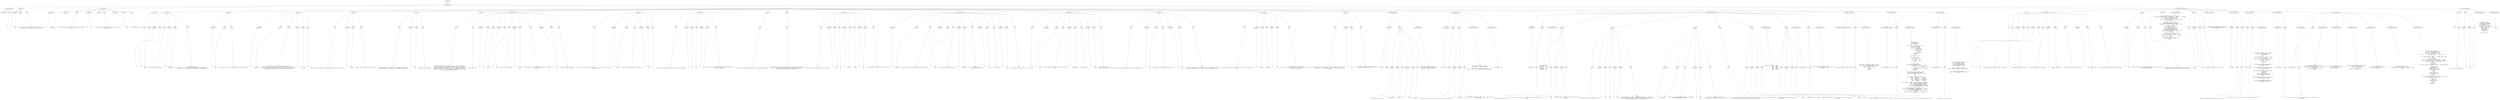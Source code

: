 digraph lpegNode {

node [fontname=Helvetica]
edge [style=dashed]

doc_0 [label="doc - 528"]


doc_0 -> { section_1}
{rank=same; section_1}

section_1 [label="section: 1-480"]


// END RANK doc_0

section_1 -> { header_2 prose_3 prose_4 section_5 section_6 section_7}
{rank=same; header_2 prose_3 prose_4 section_5 section_6 section_7}

header_2 [label="1 : Modeselektor"]

prose_3 [label="prose"]

prose_4 [label="prose"]

section_5 [label="section: 12-261"]

section_6 [label="section: 284-391"]

section_7 [label="section: 481-528"]


// END RANK section_1

header_2 -> leaf_8
leaf_8  [color=Gray,shape=rectangle,fontname=Inconsolata,label="* Modeselektor"]
// END RANK header_2

prose_3 -> { raw_9 prespace_10 literal_11 raw_12}
{rank=same; raw_9 prespace_10 literal_11 raw_12}

raw_9 [label="raw"]

prespace_10 [label="prespace"]

literal_11 [label="literal"]

raw_12 [label="raw"]


// END RANK prose_3

raw_9 -> leaf_13
leaf_13  [color=Gray,shape=rectangle,fontname=Inconsolata,label="
"]
// END RANK raw_9

prespace_10 -> leaf_14
leaf_14  [color=Gray,shape=rectangle,fontname=Inconsolata,label=""]
// END RANK prespace_10

literal_11 -> leaf_15
leaf_15  [color=Gray,shape=rectangle,fontname=Inconsolata,label="femto"]
// END RANK literal_11

raw_12 -> leaf_16
leaf_16  [color=Gray,shape=rectangle,fontname=Inconsolata,label=" will hold all state for an terminal session.  Soon, we will
encapsulate that, making the library re-entrant.
"]
// END RANK raw_12

prose_4 -> { prespace_17 literal_18 raw_19 prespace_20 literal_21 raw_22 prespace_23 literal_24 raw_25}
{rank=same; prespace_17 literal_18 raw_19 prespace_20 literal_21 raw_22 prespace_23 literal_24 raw_25}

prespace_17 [label="prespace"]

literal_18 [label="literal"]

raw_19 [label="raw"]

prespace_20 [label="prespace"]

literal_21 [label="literal"]

raw_22 [label="raw"]

prespace_23 [label="prespace"]

literal_24 [label="literal"]

raw_25 [label="raw"]


// END RANK prose_4

prespace_17 -> leaf_26
leaf_26  [color=Gray,shape=rectangle,fontname=Inconsolata,label=""]
// END RANK prespace_17

literal_18 -> leaf_27
leaf_27  [color=Gray,shape=rectangle,fontname=Inconsolata,label="modeselektor"]
// END RANK literal_18

raw_19 -> leaf_28
leaf_28  [color=Gray,shape=rectangle,fontname=Inconsolata,label=" is the modal interpreter for the repl language, which becomes
the core of"]
// END RANK raw_19

prespace_20 -> leaf_29
leaf_29  [color=Gray,shape=rectangle,fontname=Inconsolata,label=" "]
// END RANK prespace_20

literal_21 -> leaf_30
leaf_30  [color=Gray,shape=rectangle,fontname=Inconsolata,label="ed"]
// END RANK literal_21

raw_22 -> leaf_31
leaf_31  [color=Gray,shape=rectangle,fontname=Inconsolata,label=".  This is a glorified lookup table with a state switch and
a pointer to the"]
// END RANK raw_22

prespace_23 -> leaf_32
leaf_32  [color=Gray,shape=rectangle,fontname=Inconsolata,label=" "]
// END RANK prespace_23

literal_24 -> leaf_33
leaf_33  [color=Gray,shape=rectangle,fontname=Inconsolata,label="femto"]
// END RANK literal_24

raw_25 -> leaf_34
leaf_34  [color=Gray,shape=rectangle,fontname=Inconsolata,label="cell we're operating on.

"]
// END RANK raw_25

section_5 -> { header_35 prose_36 prose_37 prose_38 prose_39 prose_40 prose_41 prose_42 prose_43 prose_44 prose_45 prose_46 prose_47 prose_48 prose_49 prose_50 prose_51 prose_52 section_53 section_54 section_55 section_56 section_57 section_58}
{rank=same; header_35 prose_36 prose_37 prose_38 prose_39 prose_40 prose_41 prose_42 prose_43 prose_44 prose_45 prose_46 prose_47 prose_48 prose_49 prose_50 prose_51 prose_52 section_53 section_54 section_55 section_56 section_57 section_58}

header_35 [label="2 : Design"]

prose_36 [label="prose"]

prose_37 [label="prose"]

prose_38 [label="prose"]

prose_39 [label="prose"]

prose_40 [label="prose"]

prose_41 [label="prose"]

prose_42 [label="prose"]

prose_43 [label="prose"]

prose_44 [label="prose"]

prose_45 [label="prose"]

prose_46 [label="prose"]

prose_47 [label="prose"]

prose_48 [label="prose"]

prose_49 [label="prose"]

prose_50 [label="prose"]

prose_51 [label="prose"]

prose_52 [label="prose"]

section_53 [label="section: 85-96"]

section_54 [label="section: 97-116"]

section_55 [label="section: 117-173"]

section_56 [label="section: 174-189"]

section_57 [label="section: 190-261"]

section_58 [label="section: 262-283"]


// END RANK section_5

header_35 -> leaf_59
leaf_59  [color=Gray,shape=rectangle,fontname=Inconsolata,label="** Design"]
// END RANK header_35

prose_36 -> { raw_60 prespace_61 literal_62 raw_63 prespace_64 literal_65 raw_66}
{rank=same; raw_60 prespace_61 literal_62 raw_63 prespace_64 literal_65 raw_66}

raw_60 [label="raw"]

prespace_61 [label="prespace"]

literal_62 [label="literal"]

raw_63 [label="raw"]

prespace_64 [label="prespace"]

literal_65 [label="literal"]

raw_66 [label="raw"]


// END RANK prose_36

raw_60 -> leaf_67
leaf_67  [color=Gray,shape=rectangle,fontname=Inconsolata,label="

 "]
// END RANK raw_60

prespace_61 -> leaf_68
leaf_68  [color=Gray,shape=rectangle,fontname=Inconsolata,label=" "]
// END RANK prespace_61

literal_62 -> leaf_69
leaf_69  [color=Gray,shape=rectangle,fontname=Inconsolata,label="femto"]
// END RANK literal_62

raw_63 -> leaf_70
leaf_70  [color=Gray,shape=rectangle,fontname=Inconsolata,label=" passes keystrokes as messages to"]
// END RANK raw_63

prespace_64 -> leaf_71
leaf_71  [color=Gray,shape=rectangle,fontname=Inconsolata,label=" "]
// END RANK prespace_64

literal_65 -> leaf_72
leaf_72  [color=Gray,shape=rectangle,fontname=Inconsolata,label="modeselektor"]
// END RANK literal_65

raw_66 -> leaf_73
leaf_73  [color=Gray,shape=rectangle,fontname=Inconsolata,label=".  It does no writes
to stdout at all.  It is smart enough to categorize and parse various device
reports, but has no knowledge of why those reports were requested.
"]
// END RANK raw_66

prose_37 -> { prespace_74 literal_75 raw_76}
{rank=same; prespace_74 literal_75 raw_76}

prespace_74 [label="prespace"]

literal_75 [label="literal"]

raw_76 [label="raw"]


// END RANK prose_37

prespace_74 -> leaf_77
leaf_77  [color=Gray,shape=rectangle,fontname=Inconsolata,label=""]
// END RANK prespace_74

literal_75 -> leaf_78
leaf_78  [color=Gray,shape=rectangle,fontname=Inconsolata,label="femto"]
// END RANK literal_75

raw_76 -> leaf_79
leaf_79  [color=Gray,shape=rectangle,fontname=Inconsolata,label=" runs the event loop, so all other members are pulled in as modules.
"]
// END RANK raw_76

prose_38 -> { prespace_80 literal_81 raw_82 prespace_83 literal_84 raw_85}
{rank=same; prespace_80 literal_81 raw_82 prespace_83 literal_84 raw_85}

prespace_80 [label="prespace"]

literal_81 [label="literal"]

raw_82 [label="raw"]

prespace_83 [label="prespace"]

literal_84 [label="literal"]

raw_85 [label="raw"]


// END RANK prose_38

prespace_80 -> leaf_86
leaf_86  [color=Gray,shape=rectangle,fontname=Inconsolata,label=""]
// END RANK prespace_80

literal_81 -> leaf_87
leaf_87  [color=Gray,shape=rectangle,fontname=Inconsolata,label="modeselektor"]
// END RANK literal_81

raw_82 -> leaf_88
leaf_88  [color=Gray,shape=rectangle,fontname=Inconsolata,label=" takes care of system-level housekeeping: opening files
and sockets, keeping command history, fuzzy completion, and has its own eval
loop off the main track.  For evaluating lines, it will call a small executor,
so that in a little while we can put the user program in its own"]
// END RANK raw_82

prespace_83 -> leaf_89
leaf_89  [color=Gray,shape=rectangle,fontname=Inconsolata,label=" "]
// END RANK prespace_83

literal_84 -> leaf_90
leaf_90  [color=Gray,shape=rectangle,fontname=Inconsolata,label="LuaL_state"]
// END RANK literal_84

raw_85 -> leaf_91
leaf_91  [color=Gray,shape=rectangle,fontname=Inconsolata,label=".
"]
// END RANK raw_85

prose_39 -> { raw_92 prespace_93 literal_94 raw_95}
{rank=same; raw_92 prespace_93 literal_94 raw_95}

raw_92 [label="raw"]

prespace_93 [label="prespace"]

literal_94 [label="literal"]

raw_95 [label="raw"]


// END RANK prose_39

raw_92 -> leaf_96
leaf_96  [color=Gray,shape=rectangle,fontname=Inconsolata,label="
This is both good practice, and absolutely necessary if we are to REPL other"]
// END RANK raw_92

prespace_93 -> leaf_97
leaf_97  [color=Gray,shape=rectangle,fontname=Inconsolata,label=""]
// END RANK prespace_93

literal_94 -> leaf_98
leaf_98  [color=Gray,shape=rectangle,fontname=Inconsolata,label="bridge"]
// END RANK literal_94

raw_95 -> leaf_99
leaf_99  [color=Gray,shape=rectangle,fontname=Inconsolata,label=" programs, each of which has its own event loop.
"]
// END RANK raw_95

prose_40 -> { raw_100 prespace_101 literal_102 raw_103}
{rank=same; raw_100 prespace_101 literal_102 raw_103}

raw_100 [label="raw"]

prespace_101 [label="prespace"]

literal_102 [label="literal"]

raw_103 [label="raw"]


// END RANK prose_40

raw_100 -> leaf_104
leaf_104  [color=Gray,shape=rectangle,fontname=Inconsolata,label="
The implementation is essentially a VM.  Category and value are
successively looked up in jump tables and the method applied with the"]
// END RANK raw_100

prespace_101 -> leaf_105
leaf_105  [color=Gray,shape=rectangle,fontname=Inconsolata,label=" "]
// END RANK prespace_101

literal_102 -> leaf_106
leaf_106  [color=Gray,shape=rectangle,fontname=Inconsolata,label="modeS"]
// END RANK literal_102

raw_103 -> leaf_107
leaf_107  [color=Gray,shape=rectangle,fontname=Inconsolata,label="
instance as the first argument.
"]
// END RANK raw_103

prose_41 -> { raw_108}
{rank=same; raw_108}

raw_108 [label="raw"]


// END RANK prose_41

raw_108 -> leaf_109
leaf_109  [color=Gray,shape=rectangle,fontname=Inconsolata,label="
The state machine has to represent two sorts of state: the mode we're
operating in, and a buffer of commands.  Our mode engine is modeled after
emacs: rather than have some kind of flag that can be set to \"insert\",
\"navigate\", \"command\", or \"visual\", these will be modeled as swiching the
pointer to jump tables.  If a command needs to know which mode it's in, this
can be done with pointer comparison.
"]
// END RANK raw_108

prose_42 -> { raw_110 prespace_111 literal_112 raw_113 prespace_114 literal_115 raw_116 prespace_117 literal_118 raw_119 prespace_120 literal_121 raw_122}
{rank=same; raw_110 prespace_111 literal_112 raw_113 prespace_114 literal_115 raw_116 prespace_117 literal_118 raw_119 prespace_120 literal_121 raw_122}

raw_110 [label="raw"]

prespace_111 [label="prespace"]

literal_112 [label="literal"]

raw_113 [label="raw"]

prespace_114 [label="prespace"]

literal_115 [label="literal"]

raw_116 [label="raw"]

prespace_117 [label="prespace"]

literal_118 [label="literal"]

raw_119 [label="raw"]

prespace_120 [label="prespace"]

literal_121 [label="literal"]

raw_122 [label="raw"]


// END RANK prose_42

raw_110 -> leaf_123
leaf_123  [color=Gray,shape=rectangle,fontname=Inconsolata,label="
We're starting with"]
// END RANK raw_110

prespace_111 -> leaf_124
leaf_124  [color=Gray,shape=rectangle,fontname=Inconsolata,label=" "]
// END RANK prespace_111

literal_112 -> leaf_125
leaf_125  [color=Gray,shape=rectangle,fontname=Inconsolata,label="vi"]
// END RANK literal_112

raw_113 -> leaf_126
leaf_126  [color=Gray,shape=rectangle,fontname=Inconsolata,label=" mode and"]
// END RANK raw_113

prespace_114 -> leaf_127
leaf_127  [color=Gray,shape=rectangle,fontname=Inconsolata,label=" "]
// END RANK prespace_114

literal_115 -> leaf_128
leaf_128  [color=Gray,shape=rectangle,fontname=Inconsolata,label="nerf"]
// END RANK literal_115

raw_116 -> leaf_129
leaf_129  [color=Gray,shape=rectangle,fontname=Inconsolata,label=" mode, which is a lightweight"]
// END RANK raw_116

prespace_117 -> leaf_130
leaf_130  [color=Gray,shape=rectangle,fontname=Inconsolata,label=""]
// END RANK prespace_117

literal_118 -> leaf_131
leaf_131  [color=Gray,shape=rectangle,fontname=Inconsolata,label="readline"]
// END RANK literal_118

raw_119 -> leaf_132
leaf_132  [color=Gray,shape=rectangle,fontname=Inconsolata,label=" implementation that won't use the command buffer.  Issuing a
command like"]
// END RANK raw_119

prespace_120 -> leaf_133
leaf_133  [color=Gray,shape=rectangle,fontname=Inconsolata,label=" "]
// END RANK prespace_120

literal_121 -> leaf_134
leaf_134  [color=Gray,shape=rectangle,fontname=Inconsolata,label="d3w"]
// END RANK literal_121

raw_122 -> leaf_135
leaf_135  [color=Gray,shape=rectangle,fontname=Inconsolata,label=" requires a simple command buffer.
"]
// END RANK raw_122

prose_43 -> { raw_136 prespace_137 literal_138 raw_139 prespace_140 literal_141 raw_142}
{rank=same; raw_136 prespace_137 literal_138 raw_139 prespace_140 literal_141 raw_142}

raw_136 [label="raw"]

prespace_137 [label="prespace"]

literal_138 [label="literal"]

raw_139 [label="raw"]

prespace_140 [label="prespace"]

literal_141 [label="literal"]

raw_142 [label="raw"]


// END RANK prose_43

raw_136 -> leaf_143
leaf_143  [color=Gray,shape=rectangle,fontname=Inconsolata,label="
The syntax can't be tied to the semantics in any tighly-coupled way. I intend
to support"]
// END RANK raw_136

prespace_137 -> leaf_144
leaf_144  [color=Gray,shape=rectangle,fontname=Inconsolata,label=" "]
// END RANK prespace_137

literal_138 -> leaf_145
leaf_145  [color=Gray,shape=rectangle,fontname=Inconsolata,label="kakoune"]
// END RANK literal_138

raw_139 -> leaf_146
leaf_146  [color=Gray,shape=rectangle,fontname=Inconsolata,label=" syntax as soon as possible; there you would say"]
// END RANK raw_139

prespace_140 -> leaf_147
leaf_147  [color=Gray,shape=rectangle,fontname=Inconsolata,label=" "]
// END RANK prespace_140

literal_141 -> leaf_148
leaf_148  [color=Gray,shape=rectangle,fontname=Inconsolata,label="w3d"]
// END RANK literal_141

raw_142 -> leaf_149
leaf_149  [color=Gray,shape=rectangle,fontname=Inconsolata,label=".
"]
// END RANK raw_142

prose_44 -> { raw_150 prespace_151 literal_152 raw_153 prespace_154 literal_155 raw_156}
{rank=same; raw_150 prespace_151 literal_152 raw_153 prespace_154 literal_155 raw_156}

raw_150 [label="raw"]

prespace_151 [label="prespace"]

literal_152 [label="literal"]

raw_153 [label="raw"]

prespace_154 [label="prespace"]

literal_155 [label="literal"]

raw_156 [label="raw"]


// END RANK prose_44

raw_150 -> leaf_157
leaf_157  [color=Gray,shape=rectangle,fontname=Inconsolata,label="
This implies that the commands can't be aware of the buffer; because"]
// END RANK raw_150

prespace_151 -> leaf_158
leaf_158  [color=Gray,shape=rectangle,fontname=Inconsolata,label=" "]
// END RANK prespace_151

literal_152 -> leaf_159
leaf_159  [color=Gray,shape=rectangle,fontname=Inconsolata,label="d3w"]
// END RANK literal_152

raw_153 -> leaf_160
leaf_160  [color=Gray,shape=rectangle,fontname=Inconsolata,label="
and"]
// END RANK raw_153

prespace_154 -> leaf_161
leaf_161  [color=Gray,shape=rectangle,fontname=Inconsolata,label=" "]
// END RANK prespace_154

literal_155 -> leaf_162
leaf_162  [color=Gray,shape=rectangle,fontname=Inconsolata,label="w3d"]
// END RANK literal_155

raw_156 -> leaf_163
leaf_163  [color=Gray,shape=rectangle,fontname=Inconsolata,label=" are two ways of saying the same thing, they should end in an
identical method call.
"]
// END RANK raw_156

prose_45 -> { raw_164}
{rank=same; raw_164}

raw_164 [label="raw"]


// END RANK prose_45

raw_164 -> leaf_165
leaf_165  [color=Gray,shape=rectangle,fontname=Inconsolata,label="
This means when the time comes we handle it with a secondary dispatch layer.
"]
// END RANK raw_164

prose_46 -> { raw_166}
{rank=same; raw_166}

raw_166 [label="raw"]


// END RANK prose_46

raw_166 -> leaf_167
leaf_167  [color=Gray,shape=rectangle,fontname=Inconsolata,label="
There really are effectively arbitrary levels of indirection possible in an
editor.  This is why we must be absolutely consistent about everything
receiving the same tuple (modeS, category, value).
"]
// END RANK raw_166

prose_47 -> { raw_168 prespace_169 literal_170 raw_171 prespace_172 literal_173 raw_174 prespace_175 literal_176 raw_177}
{rank=same; raw_168 prespace_169 literal_170 raw_171 prespace_172 literal_173 raw_174 prespace_175 literal_176 raw_177}

raw_168 [label="raw"]

prespace_169 [label="prespace"]

literal_170 [label="literal"]

raw_171 [label="raw"]

prespace_172 [label="prespace"]

literal_173 [label="literal"]

raw_174 [label="raw"]

prespace_175 [label="prespace"]

literal_176 [label="literal"]

raw_177 [label="raw"]


// END RANK prose_47

raw_168 -> leaf_178
leaf_178  [color=Gray,shape=rectangle,fontname=Inconsolata,label="
They must also have the same return type, with is either"]
// END RANK raw_168

prespace_169 -> leaf_179
leaf_179  [color=Gray,shape=rectangle,fontname=Inconsolata,label=" "]
// END RANK prespace_169

literal_170 -> leaf_180
leaf_180  [color=Gray,shape=rectangle,fontname=Inconsolata,label="true"]
// END RANK literal_170

raw_171 -> leaf_181
leaf_181  [color=Gray,shape=rectangle,fontname=Inconsolata,label=" or"]
// END RANK raw_171

prespace_172 -> leaf_182
leaf_182  [color=Gray,shape=rectangle,fontname=Inconsolata,label=""]
// END RANK prespace_172

literal_173 -> leaf_183
leaf_183  [color=Gray,shape=rectangle,fontname=Inconsolata,label="false, err"]
// END RANK literal_173

raw_174 -> leaf_184
leaf_184  [color=Gray,shape=rectangle,fontname=Inconsolata,label="  where"]
// END RANK raw_174

prespace_175 -> leaf_185
leaf_185  [color=Gray,shape=rectangle,fontname=Inconsolata,label=" "]
// END RANK prespace_175

literal_176 -> leaf_186
leaf_186  [color=Gray,shape=rectangle,fontname=Inconsolata,label="err"]
// END RANK literal_176

raw_177 -> leaf_187
leaf_187  [color=Gray,shape=rectangle,fontname=Inconsolata,label=" is an error object which may be a primitive string.

"]
// END RANK raw_177

prose_48 -> { prespace_188 literal_189 raw_190 prespace_191 literal_192 raw_193 prespace_194 literal_195 raw_196 prespace_197 literal_198 raw_199 prespace_200 literal_201 raw_202}
{rank=same; prespace_188 literal_189 raw_190 prespace_191 literal_192 raw_193 prespace_194 literal_195 raw_196 prespace_197 literal_198 raw_199 prespace_200 literal_201 raw_202}

prespace_188 [label="prespace"]

literal_189 [label="literal"]

raw_190 [label="raw"]

prespace_191 [label="prespace"]

literal_192 [label="literal"]

raw_193 [label="raw"]

prespace_194 [label="prespace"]

literal_195 [label="literal"]

raw_196 [label="raw"]

prespace_197 [label="prespace"]

literal_198 [label="literal"]

raw_199 [label="raw"]

prespace_200 [label="prespace"]

literal_201 [label="literal"]

raw_202 [label="raw"]


// END RANK prose_48

prespace_188 -> leaf_203
leaf_203  [color=Gray,shape=rectangle,fontname=Inconsolata,label=""]
// END RANK prespace_188

literal_189 -> leaf_204
leaf_204  [color=Gray,shape=rectangle,fontname=Inconsolata,label="modeselektor"]
// END RANK literal_189

raw_190 -> leaf_205
leaf_205  [color=Gray,shape=rectangle,fontname=Inconsolata,label=" passes any edit or movement commands to an internally-owned"]
// END RANK raw_190

prespace_191 -> leaf_206
leaf_206  [color=Gray,shape=rectangle,fontname=Inconsolata,label=""]
// END RANK prespace_191

literal_192 -> leaf_207
leaf_207  [color=Gray,shape=rectangle,fontname=Inconsolata,label="linebuf"]
// END RANK literal_192

raw_193 -> leaf_208
leaf_208  [color=Gray,shape=rectangle,fontname=Inconsolata,label=", which keeps all modeling of the line. "]
// END RANK raw_193

prespace_194 -> leaf_209
leaf_209  [color=Gray,shape=rectangle,fontname=Inconsolata,label=" "]
// END RANK prespace_194

literal_195 -> leaf_210
leaf_210  [color=Gray,shape=rectangle,fontname=Inconsolata,label="modeselektor"]
// END RANK literal_195

raw_196 -> leaf_211
leaf_211  [color=Gray,shape=rectangle,fontname=Inconsolata,label=" decides when
to repaint the screen, calling"]
// END RANK raw_196

prespace_197 -> leaf_212
leaf_212  [color=Gray,shape=rectangle,fontname=Inconsolata,label=" "]
// END RANK prespace_197

literal_198 -> leaf_213
leaf_213  [color=Gray,shape=rectangle,fontname=Inconsolata,label="rainbuf"]
// END RANK literal_198

raw_199 -> leaf_214
leaf_214  [color=Gray,shape=rectangle,fontname=Inconsolata,label=" with a region of"]
// END RANK raw_199

prespace_200 -> leaf_215
leaf_215  [color=Gray,shape=rectangle,fontname=Inconsolata,label=" "]
// END RANK prespace_200

literal_201 -> leaf_216
leaf_216  [color=Gray,shape=rectangle,fontname=Inconsolata,label="linebuf"]
// END RANK literal_201

raw_202 -> leaf_217
leaf_217  [color=Gray,shape=rectangle,fontname=Inconsolata,label=" and
instructions as to how to paint it.
"]
// END RANK raw_202

prose_49 -> { raw_218 prespace_219 literal_220 raw_221 prespace_222 literal_223 raw_224 prespace_225 literal_226 raw_227}
{rank=same; raw_218 prespace_219 literal_220 raw_221 prespace_222 literal_223 raw_224 prespace_225 literal_226 raw_227}

raw_218 [label="raw"]

prespace_219 [label="prespace"]

literal_220 [label="literal"]

raw_221 [label="raw"]

prespace_222 [label="prespace"]

literal_223 [label="literal"]

raw_224 [label="raw"]

prespace_225 [label="prespace"]

literal_226 [label="literal"]

raw_227 [label="raw"]


// END RANK prose_49

raw_218 -> leaf_228
leaf_228  [color=Gray,shape=rectangle,fontname=Inconsolata,label="
There is one"]
// END RANK raw_218

prespace_219 -> leaf_229
leaf_229  [color=Gray,shape=rectangle,fontname=Inconsolata,label=" "]
// END RANK prespace_219

literal_220 -> leaf_230
leaf_230  [color=Gray,shape=rectangle,fontname=Inconsolata,label="deck"]
// END RANK literal_220

raw_221 -> leaf_231
leaf_231  [color=Gray,shape=rectangle,fontname=Inconsolata,label=" instance member per screen, which tiles the available
space. "]
// END RANK raw_221

prespace_222 -> leaf_232
leaf_232  [color=Gray,shape=rectangle,fontname=Inconsolata,label=" "]
// END RANK prespace_222

literal_223 -> leaf_233
leaf_233  [color=Gray,shape=rectangle,fontname=Inconsolata,label="modeselektor"]
// END RANK literal_223

raw_224 -> leaf_234
leaf_234  [color=Gray,shape=rectangle,fontname=Inconsolata,label=" is the writer, and"]
// END RANK raw_224

prespace_225 -> leaf_235
leaf_235  [color=Gray,shape=rectangle,fontname=Inconsolata,label=" "]
// END RANK prespace_225

literal_226 -> leaf_236
leaf_236  [color=Gray,shape=rectangle,fontname=Inconsolata,label="rainbuf"]
// END RANK literal_226

raw_227 -> leaf_237
leaf_237  [color=Gray,shape=rectangle,fontname=Inconsolata,label=" holds a pointer to the
table for read access.
"]
// END RANK raw_227

prose_50 -> { raw_238 prespace_239 literal_240 raw_241 prespace_242 literal_243 raw_244}
{rank=same; raw_238 prespace_239 literal_240 raw_241 prespace_242 literal_243 raw_244}

raw_238 [label="raw"]

prespace_239 [label="prespace"]

literal_240 [label="literal"]

raw_241 [label="raw"]

prespace_242 [label="prespace"]

literal_243 [label="literal"]

raw_244 [label="raw"]


// END RANK prose_50

raw_238 -> leaf_245
leaf_245  [color=Gray,shape=rectangle,fontname=Inconsolata,label="
When we have our fancy parse engine and quipu structure, linebuf will call"]
// END RANK raw_238

prespace_239 -> leaf_246
leaf_246  [color=Gray,shape=rectangle,fontname=Inconsolata,label=""]
// END RANK prespace_239

literal_240 -> leaf_247
leaf_247  [color=Gray,shape=rectangle,fontname=Inconsolata,label="comb"]
// END RANK literal_240

raw_241 -> leaf_248
leaf_248  [color=Gray,shape=rectangle,fontname=Inconsolata,label=" to redecorate the syntax tree before passing it to"]
// END RANK raw_241

prespace_242 -> leaf_249
leaf_249  [color=Gray,shape=rectangle,fontname=Inconsolata,label=" "]
// END RANK prespace_242

literal_243 -> leaf_250
leaf_250  [color=Gray,shape=rectangle,fontname=Inconsolata,label="rainbuf"]
// END RANK literal_243

raw_244 -> leaf_251
leaf_251  [color=Gray,shape=rectangle,fontname=Inconsolata,label=" for
markup.  At the moment I'm just going to write some crude lexers, which
will be more than enough for Clu and Lua, which have straightforward syntax.
"]
// END RANK raw_244

prose_51 -> { raw_252 prespace_253 literal_254 raw_255 prespace_256 literal_257 raw_258}
{rank=same; raw_252 prespace_253 literal_254 raw_255 prespace_256 literal_257 raw_258}

raw_252 [label="raw"]

prespace_253 [label="prespace"]

literal_254 [label="literal"]

raw_255 [label="raw"]

prespace_256 [label="prespace"]

literal_257 [label="literal"]

raw_258 [label="raw"]


// END RANK prose_51

raw_252 -> leaf_259
leaf_259  [color=Gray,shape=rectangle,fontname=Inconsolata,label="
An intermediate step could just squeeze the linebuf into a string, parse it
with"]
// END RANK raw_252

prespace_253 -> leaf_260
leaf_260  [color=Gray,shape=rectangle,fontname=Inconsolata,label=" "]
// END RANK prespace_253

literal_254 -> leaf_261
leaf_261  [color=Gray,shape=rectangle,fontname=Inconsolata,label="esplalier"]
// END RANK literal_254

raw_255 -> leaf_262
leaf_262  [color=Gray,shape=rectangle,fontname=Inconsolata,label=" and emit a"]
// END RANK raw_255

prespace_256 -> leaf_263
leaf_263  [color=Gray,shape=rectangle,fontname=Inconsolata,label=" "]
// END RANK prespace_256

literal_257 -> leaf_264
leaf_264  [color=Gray,shape=rectangle,fontname=Inconsolata,label="rainbuf"]
// END RANK literal_257

raw_258 -> leaf_265
leaf_265  [color=Gray,shape=rectangle,fontname=Inconsolata,label=" through the usual recursive method
lookup.  The problem isn't speed, not for a REPL, it's not having error
recovery parsing available.
"]
// END RANK raw_258

prose_52 -> { raw_266 prespace_267 literal_268 raw_269}
{rank=same; raw_266 prespace_267 literal_268 raw_269}

raw_266 [label="raw"]

prespace_267 [label="prespace"]

literal_268 [label="literal"]

raw_269 [label="raw"]


// END RANK prose_52

raw_266 -> leaf_270
leaf_270  [color=Gray,shape=rectangle,fontname=Inconsolata,label="
I will likely content myself with a grammar that kicks in when the user
presses return.  I'll want that to perform rewrites (such as removing
outer-level"]
// END RANK raw_266

prespace_267 -> leaf_271
leaf_271  [color=Gray,shape=rectangle,fontname=Inconsolata,label=" "]
// END RANK prespace_267

literal_268 -> leaf_272
leaf_272  [color=Gray,shape=rectangle,fontname=Inconsolata,label="local"]
// END RANK literal_268

raw_269 -> leaf_273
leaf_273  [color=Gray,shape=rectangle,fontname=Inconsolata,label="s to facilicate copy-pasting) and keep the readline
grammar from becoming too ad-hoc.

"]
// END RANK raw_269

section_53 -> { header_274 prose_275 codeblock_276}
{rank=same; header_274 prose_275 codeblock_276}

header_274 [label="4 : asserts"]

prose_275 [label="prose"]

codeblock_276 [label="code block 90-94"]


// END RANK section_53

header_274 -> leaf_277
leaf_277  [color=Gray,shape=rectangle,fontname=Inconsolata,label="**** asserts"]
// END RANK header_274

prose_275 -> { raw_278 prespace_279 literal_280 raw_281 prespace_282 literal_283 raw_284}
{rank=same; raw_278 prespace_279 literal_280 raw_281 prespace_282 literal_283 raw_284}

raw_278 [label="raw"]

prespace_279 [label="prespace"]

literal_280 [label="literal"]

raw_281 [label="raw"]

prespace_282 [label="prespace"]

literal_283 [label="literal"]

raw_284 [label="raw"]


// END RANK prose_275

raw_278 -> leaf_285
leaf_285  [color=Gray,shape=rectangle,fontname=Inconsolata,label="

  There is little sense running"]
// END RANK raw_278

prespace_279 -> leaf_286
leaf_286  [color=Gray,shape=rectangle,fontname=Inconsolata,label=" "]
// END RANK prespace_279

literal_280 -> leaf_287
leaf_287  [color=Gray,shape=rectangle,fontname=Inconsolata,label="modeselektor"]
// END RANK literal_280

raw_281 -> leaf_288
leaf_288  [color=Gray,shape=rectangle,fontname=Inconsolata,label=" outside of the"]
// END RANK raw_281

prespace_282 -> leaf_289
leaf_289  [color=Gray,shape=rectangle,fontname=Inconsolata,label=" "]
// END RANK prespace_282

literal_283 -> leaf_290
leaf_290  [color=Gray,shape=rectangle,fontname=Inconsolata,label="bridge"]
// END RANK literal_283

raw_284 -> leaf_291
leaf_291  [color=Gray,shape=rectangle,fontname=Inconsolata,label="
environment.
"]
// END RANK raw_284

codeblock_276 -> leaf_292
leaf_292  [color=Gray,shape=rectangle,fontname=Inconsolata,label="assert(meta, \"must have meta in _G\")
assert(write, \"must have write in _G\")
assert(ts, \"must have ts in _G\")"]
// END RANK codeblock_276

section_54 -> { header_293 prose_294 prose_295 codeblock_296 codeblock_297}
{rank=same; header_293 prose_294 prose_295 codeblock_296 codeblock_297}

header_293 [label="4 : includes"]

prose_294 [label="prose"]

prose_295 [label="prose"]

codeblock_296 [label="code block 104-110"]

codeblock_297 [label="code block 112-114"]


// END RANK section_54

header_293 -> leaf_298
leaf_298  [color=Gray,shape=rectangle,fontname=Inconsolata,label="**** includes"]
// END RANK header_293

prose_294 -> { raw_299}
{rank=same; raw_299}

raw_299 [label="raw"]


// END RANK prose_294

raw_299 -> leaf_300
leaf_300  [color=Gray,shape=rectangle,fontname=Inconsolata,label="

The easiest way to go mad in concurrent environments is to share memory.
"]
// END RANK raw_299

prose_295 -> { prespace_301 literal_302 raw_303}
{rank=same; prespace_301 literal_302 raw_303}

prespace_301 [label="prespace"]

literal_302 [label="literal"]

raw_303 [label="raw"]


// END RANK prose_295

prespace_301 -> leaf_304
leaf_304  [color=Gray,shape=rectangle,fontname=Inconsolata,label=""]
// END RANK prespace_301

literal_302 -> leaf_305
leaf_305  [color=Gray,shape=rectangle,fontname=Inconsolata,label="modeselektor"]
// END RANK literal_302

raw_303 -> leaf_306
leaf_306  [color=Gray,shape=rectangle,fontname=Inconsolata,label=" will own linebuf, and eventually txtbuf, unless I come up with
a better idea.
"]
// END RANK raw_303

codeblock_296 -> leaf_307
leaf_307  [color=Gray,shape=rectangle,fontname=Inconsolata,label="local Linebuf = require \"linebuf\"
local Historian = require \"historian\"

local concat = assert(table.concat)
local sub, gsub = assert(string.sub), assert(string.gsub)"]
// END RANK codeblock_296

codeblock_297 -> leaf_308
leaf_308  [color=Gray,shape=rectangle,fontname=Inconsolata,label="local ModeS = meta()"]
// END RANK codeblock_297

section_55 -> { header_309 prose_310 codeblock_311 prose_312 prose_313 prose_314 prose_315 prose_316 codeblock_317 prose_318 codeblock_319 prose_320 codeblock_321}
{rank=same; header_309 prose_310 codeblock_311 prose_312 prose_313 prose_314 prose_315 prose_316 codeblock_317 prose_318 codeblock_319 prose_320 codeblock_321}

header_309 [label="3 : Categories"]

prose_310 [label="prose"]

codeblock_311 [label="code block 121-128"]

prose_312 [label="prose"]

prose_313 [label="prose"]

prose_314 [label="prose"]

prose_315 [label="prose"]

prose_316 [label="prose"]

codeblock_317 [label="code block 149-156"]

prose_318 [label="prose"]

codeblock_319 [label="code block 161-163"]

prose_320 [label="prose"]

codeblock_321 [label="code block 167-171"]


// END RANK section_55

header_309 -> leaf_322
leaf_322  [color=Gray,shape=rectangle,fontname=Inconsolata,label="*** Categories"]
// END RANK header_309

prose_310 -> { raw_323}
{rank=same; raw_323}

raw_323 [label="raw"]


// END RANK prose_310

raw_323 -> leaf_324
leaf_324  [color=Gray,shape=rectangle,fontname=Inconsolata,label="

These are the broad types of event.
"]
// END RANK raw_323

codeblock_311 -> leaf_325
leaf_325  [color=Gray,shape=rectangle,fontname=Inconsolata,label="local ASCII = meta()
local NAV    = {}
local CTRL   = {}
local ALT    = {}
local FN     = {}
local MOUSE  = {}"]
// END RANK codeblock_311

prose_312 -> { raw_326 prespace_327 literal_328 raw_329}
{rank=same; raw_326 prespace_327 literal_328 raw_329}

raw_326 [label="raw"]

prespace_327 [label="prespace"]

literal_328 [label="literal"]

raw_329 [label="raw"]


// END RANK prose_312

raw_326 -> leaf_330
leaf_330  [color=Gray,shape=rectangle,fontname=Inconsolata,label="
Color schemes are supposed to be one-and-done, and I strongly suspect we
have a"]
// END RANK raw_326

prespace_327 -> leaf_331
leaf_331  [color=Gray,shape=rectangle,fontname=Inconsolata,label=" "]
// END RANK prespace_327

literal_328 -> leaf_332
leaf_332  [color=Gray,shape=rectangle,fontname=Inconsolata,label="__concat"]
// END RANK literal_328

raw_329 -> leaf_333
leaf_333  [color=Gray,shape=rectangle,fontname=Inconsolata,label=" dominated workflow, although I have yet to turn on the
profiler.
"]
// END RANK raw_329

prose_313 -> { raw_334 prespace_335 literal_336 raw_337 prespace_338 literal_339 raw_340}
{rank=same; raw_334 prespace_335 literal_336 raw_337 prespace_338 literal_339 raw_340}

raw_334 [label="raw"]

prespace_335 [label="prespace"]

literal_336 [label="literal"]

raw_337 [label="raw"]

prespace_338 [label="prespace"]

literal_339 [label="literal"]

raw_340 [label="raw"]


// END RANK prose_313

raw_334 -> leaf_341
leaf_341  [color=Gray,shape=rectangle,fontname=Inconsolata,label="
Therefore we use reference equality for the"]
// END RANK raw_334

prespace_335 -> leaf_342
leaf_342  [color=Gray,shape=rectangle,fontname=Inconsolata,label=" "]
// END RANK prespace_335

literal_336 -> leaf_343
leaf_343  [color=Gray,shape=rectangle,fontname=Inconsolata,label="color"]
// END RANK literal_336

raw_337 -> leaf_344
leaf_344  [color=Gray,shape=rectangle,fontname=Inconsolata,label=" and"]
// END RANK raw_337

prespace_338 -> leaf_345
leaf_345  [color=Gray,shape=rectangle,fontname=Inconsolata,label=" "]
// END RANK prespace_338

literal_339 -> leaf_346
leaf_346  [color=Gray,shape=rectangle,fontname=Inconsolata,label="hints"]
// END RANK literal_339

raw_340 -> leaf_347
leaf_347  [color=Gray,shape=rectangle,fontname=Inconsolata,label=" tables.
Switching themes is a matter of repopulating those tables.  I intend to
isolate this within an instance so that multiple terminals can each run their
own theme, through a simple 'fat inheritance' method.
"]
// END RANK raw_340

prose_314 -> { prespace_348 literal_349 raw_350 prespace_351 italic_352 raw_353}
{rank=same; prespace_348 literal_349 raw_350 prespace_351 italic_352 raw_353}

prespace_348 [label="prespace"]

literal_349 [label="literal"]

raw_350 [label="raw"]

prespace_351 [label="prespace"]

italic_352 [label="italic"]

raw_353 [label="raw"]


// END RANK prose_314

prespace_348 -> leaf_354
leaf_354  [color=Gray,shape=rectangle,fontname=Inconsolata,label=""]
// END RANK prespace_348

literal_349 -> leaf_355
leaf_355  [color=Gray,shape=rectangle,fontname=Inconsolata,label="modeselektor"]
// END RANK literal_349

raw_350 -> leaf_356
leaf_356  [color=Gray,shape=rectangle,fontname=Inconsolata,label=" is what you might call hypermodal. Everything is isolated in
its own lookup, that is, we use"]
// END RANK raw_350

prespace_351 -> leaf_357
leaf_357  [color=Gray,shape=rectangle,fontname=Inconsolata,label=" "]
// END RANK prespace_351

italic_352 -> leaf_358
leaf_358  [color=Gray,shape=rectangle,fontname=Inconsolata,label="value"]
// END RANK italic_352

raw_353 -> leaf_359
leaf_359  [color=Gray,shape=rectangle,fontname=Inconsolata,label=" equality.  This lets us pass strings
as messages and use jump tables to resolve most things.
"]
// END RANK raw_353

prose_315 -> { raw_360}
{rank=same; raw_360}

raw_360 [label="raw"]


// END RANK prose_315

raw_360 -> leaf_361
leaf_361  [color=Gray,shape=rectangle,fontname=Inconsolata,label="
It typically runs at the speed of human fingers and can afford to be much less
efficient than it will be, even before the JIT gets involved.
"]
// END RANK raw_360

prose_316 -> { raw_362 prespace_363 literal_364 raw_365}
{rank=same; raw_362 prespace_363 literal_364 raw_365}

raw_362 [label="raw"]

prespace_363 [label="prespace"]

literal_364 [label="literal"]

raw_365 [label="raw"]


// END RANK prose_316

raw_362 -> leaf_366
leaf_366  [color=Gray,shape=rectangle,fontname=Inconsolata,label="
Note also that everything is a method, our dispatch pattern will always
include the"]
// END RANK raw_362

prespace_363 -> leaf_367
leaf_367  [color=Gray,shape=rectangle,fontname=Inconsolata,label=" "]
// END RANK prespace_363

literal_364 -> leaf_368
leaf_368  [color=Gray,shape=rectangle,fontname=Inconsolata,label="modeS"]
// END RANK literal_364

raw_365 -> leaf_369
leaf_369  [color=Gray,shape=rectangle,fontname=Inconsolata,label=" instance as the first argument.
"]
// END RANK raw_365

codeblock_317 -> leaf_370
leaf_370  [color=Gray,shape=rectangle,fontname=Inconsolata,label="ModeS.modes = { ASCII  = ASCII,
                NAV    = NAV,
                CTRL   = CTRL,
                ALT    = ALT,
                MOUSE  = MOUSE,
                NYI    = true }"]
// END RANK codeblock_317

prose_318 -> { raw_371 prespace_372 literal_373 raw_374}
{rank=same; raw_371 prespace_372 literal_373 raw_374}

raw_371 [label="raw"]

prespace_372 [label="prespace"]

literal_373 [label="literal"]

raw_374 [label="raw"]


// END RANK prose_318

raw_371 -> leaf_375
leaf_375  [color=Gray,shape=rectangle,fontname=Inconsolata,label="
Sometimes its useful to briefly override handlers, so we check values
against"]
// END RANK raw_371

prespace_372 -> leaf_376
leaf_376  [color=Gray,shape=rectangle,fontname=Inconsolata,label=" "]
// END RANK prespace_372

literal_373 -> leaf_377
leaf_377  [color=Gray,shape=rectangle,fontname=Inconsolata,label="special"]
// END RANK literal_373

raw_374 -> leaf_378
leaf_378  [color=Gray,shape=rectangle,fontname=Inconsolata,label=" first:
"]
// END RANK raw_374

codeblock_319 -> leaf_379
leaf_379  [color=Gray,shape=rectangle,fontname=Inconsolata,label="ModeS.special = {}"]
// END RANK codeblock_319

prose_320 -> { raw_380}
{rank=same; raw_380}

raw_380 [label="raw"]


// END RANK prose_320

raw_380 -> leaf_381
leaf_381  [color=Gray,shape=rectangle,fontname=Inconsolata,label="
A simple pass-through so we can see what we're missing.
"]
// END RANK raw_380

codeblock_321 -> leaf_382
leaf_382  [color=Gray,shape=rectangle,fontname=Inconsolata,label="function ModeS.default(modeS, category, value)
    return write(ts(value))
end"]
// END RANK codeblock_321

section_56 -> { header_383 prose_384 codeblock_385}
{rank=same; header_383 prose_384 codeblock_385}

header_383 [label="3 : self-insert(modeS, category, value)"]

prose_384 [label="prose"]

codeblock_385 [label="code block 178-187"]


// END RANK section_56

header_383 -> leaf_386
leaf_386  [color=Gray,shape=rectangle,fontname=Inconsolata,label="*** self-insert(modeS, category, value)"]
// END RANK header_383

prose_384 -> { raw_387}
{rank=same; raw_387}

raw_387 [label="raw"]


// END RANK prose_384

raw_387 -> leaf_388
leaf_388  [color=Gray,shape=rectangle,fontname=Inconsolata,label="

Inserts the value into the linebuf at cursor.
"]
// END RANK raw_387

codeblock_385 -> leaf_389
leaf_389  [color=Gray,shape=rectangle,fontname=Inconsolata,label="function ModeS.insert(modeS, category, value)
    local success =  modeS.linebuf:insert(value)
    if not success then
      write(\"no insert: \" .. value)
    else
      write(value)
    end
end"]
// END RANK codeblock_385

section_57 -> { header_390 prose_391 codeblock_392}
{rank=same; header_390 prose_391 codeblock_392}

header_390 [label="3 : status painter (colwrite)"]

prose_391 [label="prose"]

codeblock_392 [label="code block 194-259"]


// END RANK section_57

header_390 -> leaf_393
leaf_393  [color=Gray,shape=rectangle,fontname=Inconsolata,label="*** status painter (colwrite)"]
// END RANK header_390

prose_391 -> { raw_394}
{rank=same; raw_394}

raw_394 [label="raw"]


// END RANK prose_391

raw_394 -> leaf_395
leaf_395  [color=Gray,shape=rectangle,fontname=Inconsolata,label="

This just helps me see what I'm doing
"]
// END RANK raw_394

codeblock_392 -> leaf_396
leaf_396  [color=Gray,shape=rectangle,fontname=Inconsolata,label="local STATCOL = 81
local STAT_TOP = 1
local STAT_RUN = 2

local function colwrite(str, col, row)
   col = col or STATCOL
   row = row or STAT_TOP
   local dash = a.stash()
             .. a.cursor.hide()
             .. a.jump(row, col)
             .. a.erase.right()
             .. str
             .. a.pop()
             .. a.cursor.show()
   write(dash)
end

local STAT_ICON = \"◉ \"

local function tf(bool)
   if bool then
      return ts(\"t\", \"true\")
   else
      return ts(\"f\", \"false\")
   end
end

function pr_mouse(m)
   local phrase = a.magenta(m.button) .. \": \"
                     .. a.bright(m.kind) .. \" \" .. tf(m.shift)
                     .. \" \" .. tf(m.meta)
                     .. \" \" .. tf(m.ctrl) .. \" \" .. tf(m.moving) .. \" \"
                     .. tf(m.scrolling) .. \" \"
                     .. a.cyan(m.col) .. \",\" .. a.cyan(m.row)
   return phrase
end

local function mk_paint(fragment, shade)
   return function(category, action)
      return shade(category .. fragment .. action)
   end
end

local act_map = { MOUSE  = pr_mouse,
                  NAV    = mk_paint(\": \", a.italic),
                  CTRL   = mk_paint(\": \", c.field),
                  ALT    = mk_paint(\": \", a.underscore),
                  ASCII  = mk_paint(\": \", c.field),
                  NYI    = mk_paint(\": \", a.red)}

local icon_map = { MOUSE = mk_paint(STAT_ICON, c.userdata),
                   NAV   = mk_paint(STAT_ICON, a.magenta),
                   CTRL  = mk_paint(STAT_ICON, a.blue),
                   ALT   = mk_paint(STAT_ICON, c[\"function\"]),
                   ASCII = mk_paint(STAT_ICON, a.green),
                   NYI   = mk_paint(STAT_ICON .. \"! \", a.red) }

local function icon_paint(category, value)
   assert(icon_map[category], \"icon_paint NYI:\" .. category)
   if category == \"MOUSE\" then
      return colwrite(icon_map[category](\"\", pr_mouse(value)))
    end
   return colwrite(icon_map[category](\"\", ts(value)))
end"]
// END RANK codeblock_392

section_58 -> { header_397 prose_398 codeblock_399}
{rank=same; header_397 prose_398 codeblock_399}

header_397 [label="3 : ModeS:paint_row()"]

prose_398 [label="prose"]

codeblock_399 [label="code block 266-281"]


// END RANK section_58

header_397 -> leaf_400
leaf_400  [color=Gray,shape=rectangle,fontname=Inconsolata,label="*** ModeS:paint_row()"]
// END RANK header_397

prose_398 -> { raw_401}
{rank=same; raw_401}

raw_401 [label="raw"]


// END RANK prose_398

raw_401 -> leaf_402
leaf_402  [color=Gray,shape=rectangle,fontname=Inconsolata,label="

Does what it says on the label.
"]
// END RANK raw_401

codeblock_399 -> leaf_403
leaf_403  [color=Gray,shape=rectangle,fontname=Inconsolata,label="function ModeS.paint_row(modeS)
  write(a.col(modeS.l_margin))
  write(a.erase.right())
  write(tostring(modeS.linebuf))
  write(a.col(modeS:cur_col()))
end

function ModeS.cur_col(modeS)
   return modeS.linebuf.cursor + modeS.l_margin - 1
end

function ModeS.nl(modeS)
   write(a.col(modeS.l_margin).. a.jump.down(1))
end"]
// END RANK codeblock_399

section_6 -> { header_404 prose_405 prose_406 prose_407 codeblock_408 prose_409 codeblock_410 section_411 section_412 section_413 section_414}
{rank=same; header_404 prose_405 prose_406 prose_407 codeblock_408 prose_409 codeblock_410 section_411 section_412 section_413 section_414}

header_404 [label="2 : act"]

prose_405 [label="prose"]

prose_406 [label="prose"]

prose_407 [label="prose"]

codeblock_408 [label="code block 297-328"]

prose_409 [label="prose"]

codeblock_410 [label="code block 333-337"]

section_411 [label="section: 340-346"]

section_412 [label="section: 347-389"]

section_413 [label="section: 390-391"]

section_414 [label="section: 392-480"]


// END RANK section_6

header_404 -> leaf_415
leaf_415  [color=Gray,shape=rectangle,fontname=Inconsolata,label="** act"]
// END RANK header_404

prose_405 -> { raw_416 prespace_417 literal_418 raw_419 prespace_420 literal_421 raw_422 prespace_423 literal_424 raw_425 prespace_426 literal_427 raw_428}
{rank=same; raw_416 prespace_417 literal_418 raw_419 prespace_420 literal_421 raw_422 prespace_423 literal_424 raw_425 prespace_426 literal_427 raw_428}

raw_416 [label="raw"]

prespace_417 [label="prespace"]

literal_418 [label="literal"]

raw_419 [label="raw"]

prespace_420 [label="prespace"]

literal_421 [label="literal"]

raw_422 [label="raw"]

prespace_423 [label="prespace"]

literal_424 [label="literal"]

raw_425 [label="raw"]

prespace_426 [label="prespace"]

literal_427 [label="literal"]

raw_428 [label="raw"]


// END RANK prose_405

raw_416 -> leaf_429
leaf_429  [color=Gray,shape=rectangle,fontname=Inconsolata,label=""]
// END RANK raw_416

prespace_417 -> leaf_430
leaf_430  [color=Gray,shape=rectangle,fontname=Inconsolata,label=""]
// END RANK prespace_417

literal_418 -> leaf_431
leaf_431  [color=Gray,shape=rectangle,fontname=Inconsolata,label="act"]
// END RANK literal_418

raw_419 -> leaf_432
leaf_432  [color=Gray,shape=rectangle,fontname=Inconsolata,label=" simply dispatches. Note that our common interfaces is"]
// END RANK raw_419

prespace_420 -> leaf_433
leaf_433  [color=Gray,shape=rectangle,fontname=Inconsolata,label=""]
// END RANK prespace_420

literal_421 -> leaf_434
leaf_434  [color=Gray,shape=rectangle,fontname=Inconsolata,label="method(modeS, category, value)"]
// END RANK literal_421

raw_422 -> leaf_435
leaf_435  [color=Gray,shape=rectangle,fontname=Inconsolata,label=", we need to distinguish betwen the tuple"]
// END RANK raw_422

prespace_423 -> leaf_436
leaf_436  [color=Gray,shape=rectangle,fontname=Inconsolata,label=""]
// END RANK prespace_423

literal_424 -> leaf_437
leaf_437  [color=Gray,shape=rectangle,fontname=Inconsolata,label="(\"INSERT\", \"SHIFT-LEFT\")"]
// END RANK literal_424

raw_425 -> leaf_438
leaf_438  [color=Gray,shape=rectangle,fontname=Inconsolata,label=" (which could arrive from copy-paste) and"]
// END RANK raw_425

prespace_426 -> leaf_439
leaf_439  [color=Gray,shape=rectangle,fontname=Inconsolata,label=""]
// END RANK prespace_426

literal_427 -> leaf_440
leaf_440  [color=Gray,shape=rectangle,fontname=Inconsolata,label="(\"NAV\", \"SHIFT-LEFT\")"]
// END RANK literal_427

raw_428 -> leaf_441
leaf_441  [color=Gray,shape=rectangle,fontname=Inconsolata,label=" and preserve information for our fall-through method.
"]
// END RANK raw_428

prose_406 -> { prespace_442 literal_443 raw_444}
{rank=same; prespace_442 literal_443 raw_444}

prespace_442 [label="prespace"]

literal_443 [label="literal"]

raw_444 [label="raw"]


// END RANK prose_406

prespace_442 -> leaf_445
leaf_445  [color=Gray,shape=rectangle,fontname=Inconsolata,label=""]
// END RANK prespace_442

literal_443 -> leaf_446
leaf_446  [color=Gray,shape=rectangle,fontname=Inconsolata,label="act"]
// END RANK literal_443

raw_444 -> leaf_447
leaf_447  [color=Gray,shape=rectangle,fontname=Inconsolata,label=" always succeeds, meaning we need some metatable action to absorb and
log anything unexpected.
"]
// END RANK raw_444

prose_407 -> { raw_448}
{rank=same; raw_448}

raw_448 [label="raw"]


// END RANK prose_407

raw_448 -> leaf_449
leaf_449  [color=Gray,shape=rectangle,fontname=Inconsolata,label="
It's easier to get the core actions down as conditionals, then
migrate them into the jump table and fill out from there.
"]
// END RANK raw_448

codeblock_408 -> leaf_450
leaf_450  [color=Gray,shape=rectangle,fontname=Inconsolata,label="function ModeS.act(modeS, category, value)
   assert(modeS.modes[category], \"no category \" .. category .. \" in modeS\")
   -- catch special handlers first
   if modeS.special[value] then
      return modeS.special[value](modeS, category, value)
   end
   icon_paint(category, value)

   -- Dispatch on value if possible
   if modeS.modes[category][value] then
      modeS.modes[category][value](modeS, category, value)

   -- otherwise fall back:
   elseif category == \"ASCII\" then
      -- hard coded for now
      modeS:insert(category, value)
   elseif category == \"NAV\" then
      if modeS.modes.NAV[value] then
         modeS.modes.NAV[value](modeS, category, value)
      else
         icon_paint(\"NYI\", \"NAV::\" .. value)
      end
   elseif category == \"MOUSE\" then
      colwrite(pr_mouse(value), STATCOL, STAT_RUN)
   else
      icon_paint(\"NYI\", category .. \":\" .. value)
   end
   colwrite(modeS.hist.cursor, STATCOL, 3)
   return modeS:paint_row()
end"]
// END RANK codeblock_408

prose_409 -> { raw_451 prespace_452 literal_453 raw_454}
{rank=same; raw_451 prespace_452 literal_453 raw_454}

raw_451 [label="raw"]

prespace_452 [label="prespace"]

literal_453 [label="literal"]

raw_454 [label="raw"]


// END RANK prose_409

raw_451 -> leaf_455
leaf_455  [color=Gray,shape=rectangle,fontname=Inconsolata,label="
To keep"]
// END RANK raw_451

prespace_452 -> leaf_456
leaf_456  [color=Gray,shape=rectangle,fontname=Inconsolata,label=" "]
// END RANK prespace_452

literal_453 -> leaf_457
leaf_457  [color=Gray,shape=rectangle,fontname=Inconsolata,label="act"]
// END RANK literal_453

raw_454 -> leaf_458
leaf_458  [color=Gray,shape=rectangle,fontname=Inconsolata,label=" replaceable, we look it up on each call:
"]
// END RANK raw_454

codeblock_410 -> leaf_459
leaf_459  [color=Gray,shape=rectangle,fontname=Inconsolata,label="function ModeS.__call(modeS, category, value)
  return modeS:act(category, value)
end"]
// END RANK codeblock_410

section_411 -> { header_460 prose_461 prose_462}
{rank=same; header_460 prose_461 prose_462}

header_460 [label="3 : INSERT"]

prose_461 [label="prose"]

prose_462 [label="prose"]


// END RANK section_411

header_460 -> leaf_463
leaf_463  [color=Gray,shape=rectangle,fontname=Inconsolata,label="*** INSERT"]
// END RANK header_460

prose_461 -> { raw_464}
{rank=same; raw_464}

raw_464 [label="raw"]


// END RANK prose_461

raw_464 -> leaf_465
leaf_465  [color=Gray,shape=rectangle,fontname=Inconsolata,label="

INSERT is currently both a category and an action table.
"]
// END RANK raw_464

prose_462 -> { raw_466}
{rank=same; raw_466}

raw_466 [label="raw"]


// END RANK prose_462

raw_466 -> leaf_467
leaf_467  [color=Gray,shape=rectangle,fontname=Inconsolata,label="
That's confusing, and I'll fix it when it's time to add modal editing.

"]
// END RANK raw_466

section_412 -> { header_468 prose_469 codeblock_470}
{rank=same; header_468 prose_469 codeblock_470}

header_468 [label="3 : NAV"]

prose_469 [label="prose"]

codeblock_470 [label="code block 349-387"]


// END RANK section_412

header_468 -> leaf_471
leaf_471  [color=Gray,shape=rectangle,fontname=Inconsolata,label="*** NAV"]
// END RANK header_468

prose_469 -> { raw_472}
{rank=same; raw_472}

raw_472 [label="raw"]


// END RANK prose_469

raw_472 -> leaf_473
leaf_473  [color=Gray,shape=rectangle,fontname=Inconsolata,label="
"]
// END RANK raw_472

codeblock_470 -> leaf_474
leaf_474  [color=Gray,shape=rectangle,fontname=Inconsolata,label="function NAV.UP(modeS, category, value)
   modeS.linebuf = modeS.hist:prev()
   return modeS
end

function NAV.DOWN(modeS, category, value)
   local next_p
   modeS.linebuf, next_p = modeS.hist:next()
   if next_p then
      modeS.linebuf = Linebuf(1)
   end
   return modeS
end

function NAV.LEFT(modeS, category, value)
   return modeS.linebuf:left()
end

function NAV.RIGHT(modeS, category, value)
   return modeS.linebuf:right()
end

function NAV.RETURN(modeS, category, value)
   -- eval etc.
   modeS:nl()
   modeS:eval()
   modeS.hist:append(modeS.linebuf)
   modeS.linebuf = Linebuf(1)
end

function NAV.BACKSPACE(modeS, category, value)
   return modeS.linebuf:d_back()
end

function NAV.DELETE(modeS, category, value)
   return modeS.linebuf:d_fwd()
end"]
// END RANK codeblock_470

section_413 -> { header_475 prose_476}
{rank=same; header_475 prose_476}

header_475 [label="3 : ModeS:eval()"]

prose_476 [label="prose"]


// END RANK section_413

header_475 -> leaf_477
leaf_477  [color=Gray,shape=rectangle,fontname=Inconsolata,label="*** ModeS:eval()"]
// END RANK header_475

prose_476 -> { raw_478}
{rank=same; raw_478}

raw_478 [label="raw"]


// END RANK prose_476

raw_478 -> leaf_479
leaf_479  [color=Gray,shape=rectangle,fontname=Inconsolata,label="
"]
// END RANK raw_478

section_414 -> { header_480 prose_481 codeblock_482 codeblock_483 codeblock_484 codeblock_485 codeblock_486 codeblock_487}
{rank=same; header_480 prose_481 codeblock_482 codeblock_483 codeblock_484 codeblock_485 codeblock_486 codeblock_487}

header_480 [label="3 : ModeS:write(str)"]

prose_481 [label="prose"]

codeblock_482 [label="code block 398-405"]

codeblock_483 [label="code block 407-412"]

codeblock_484 [label="code block 414-421"]

codeblock_485 [label="code block 423-427"]

codeblock_486 [label="code block 429-433"]

codeblock_487 [label="code block 435-478"]


// END RANK section_414

header_480 -> leaf_488
leaf_488  [color=Gray,shape=rectangle,fontname=Inconsolata,label="*** ModeS:write(str)"]
// END RANK header_480

prose_481 -> { raw_489}
{rank=same; raw_489}

raw_489 [label="raw"]


// END RANK prose_481

raw_489 -> leaf_490
leaf_490  [color=Gray,shape=rectangle,fontname=Inconsolata,label="

This will let us phase out the colwrite business in favor of actual tiles in
the terminal.

"]
// END RANK raw_489

codeblock_482 -> leaf_491
leaf_491  [color=Gray,shape=rectangle,fontname=Inconsolata,label="function ModeS.write(modeS, str)
   local nl = a.col(modeS.l_margin) .. a.jump.down()
   local phrase, num_subs = gsub(str, \"\\n\", nl)
   write(phrase)
   -- modeS.row = modeS.row + num_subs
end"]
// END RANK codeblock_482

codeblock_483 -> leaf_492
leaf_492  [color=Gray,shape=rectangle,fontname=Inconsolata,label="local function gatherResults(success, ...)
  local n = select('#', ...)
  return success, { n = n, ... }
end"]
// END RANK codeblock_483

codeblock_484 -> leaf_493
leaf_493  [color=Gray,shape=rectangle,fontname=Inconsolata,label="function ModeS.printResults(modeS, results)
  for i = 1, results.n do
    results[i] = ts(results[i])
  end
  modeS:write(concat(results, '   '))
end"]
// END RANK codeblock_484

codeblock_485 -> leaf_494
leaf_494  [color=Gray,shape=rectangle,fontname=Inconsolata,label="function ModeS.prompt(modeS)
   write(a.jump(modeS.replLine, 1) .. \"👉 \")
end"]
// END RANK codeblock_485

codeblock_486 -> leaf_495
leaf_495  [color=Gray,shape=rectangle,fontname=Inconsolata,label="function ModeS.clearResult(modeS)
   write(a.erase.box(3, 1, modeS.max_row, modeS.r_margin))
end"]
// END RANK codeblock_486

codeblock_487 -> leaf_496
leaf_496  [color=Gray,shape=rectangle,fontname=Inconsolata,label="function ModeS.eval(modeS)
   local line = tostring(modeS.linebuf)
   local chunk  = modeS.buffer .. line
   -- first we prefix return
   local f, err = loadstring('return ' .. chunk, 'REPL')

   if not f then
      f, err = loadstring(chunk, 'REPL') -- try again without return
   end
   if not f then
      local head = sub(chunk, 1, 1)
      if head == \"=\" then -- take pity on old-school Lua hackers
         f, err = loadstring('return ' .. sub(chunk,2), 'REPL')
      end -- more special REPL prefix soon
   end
   if f then
      modeS.buffer = \"\"
      local success, results = gatherResults(xpcall(f, debug.traceback))

      if success then
      -- successful call
         modeS:clearResult()
         if results.n > 0 then
            modeS:printResults(results)
         end
      else
      -- error
         modeS:clearResult()
         modeS:write(results[1])
      end
   else
      if err:match \"'<eof>'$\" then
         -- Lua expects some more input; stow it away for next time
         modeS.buffer = chunk .. '\\n'
         return '...'
      else
         modeS:write(err)
         modeS.buffer = ''
      end
   end
   modeS:prompt()
end"]
// END RANK codeblock_487

section_7 -> { header_497 prose_498 codeblock_499 codeblock_500}
{rank=same; header_497 prose_498 codeblock_499 codeblock_500}

header_497 [label="2 : new"]

prose_498 [label="prose"]

codeblock_499 [label="code block 485-500"]

codeblock_500 [label="code block 502-504"]


// END RANK section_7

header_497 -> leaf_501
leaf_501  [color=Gray,shape=rectangle,fontname=Inconsolata,label="** new"]
// END RANK header_497

prose_498 -> { raw_502 prespace_503 literal_504 raw_505}
{rank=same; raw_502 prespace_503 literal_504 raw_505}

raw_502 [label="raw"]

prespace_503 [label="prespace"]

literal_504 [label="literal"]

raw_505 [label="raw"]


// END RANK prose_498

raw_502 -> leaf_506
leaf_506  [color=Gray,shape=rectangle,fontname=Inconsolata,label="

This should be configurable via"]
// END RANK raw_502

prespace_503 -> leaf_507
leaf_507  [color=Gray,shape=rectangle,fontname=Inconsolata,label=" "]
// END RANK prespace_503

literal_504 -> leaf_508
leaf_508  [color=Gray,shape=rectangle,fontname=Inconsolata,label="cfg"]
// END RANK literal_504

raw_505 -> leaf_509
leaf_509  [color=Gray,shape=rectangle,fontname=Inconsolata,label=".
"]
// END RANK raw_505

codeblock_499 -> leaf_510
leaf_510  [color=Gray,shape=rectangle,fontname=Inconsolata,label="function new(cfg)
  local modeS = meta(ModeS)
  modeS.linebuf = Linebuf(1)
  modeS.buffer = \"\"
  modeS.hist  = Historian()
  -- this will be more complex but
  modeS.l_margin = 4
  modeS.r_margin = 80
  modeS.row = 2
  modeS.replLine = 2
  return modeS
end

ModeS.idEst = new"]
// END RANK codeblock_499

codeblock_500 -> leaf_511
leaf_511  [color=Gray,shape=rectangle,fontname=Inconsolata,label="return new"]
// END RANK codeblock_500


}
